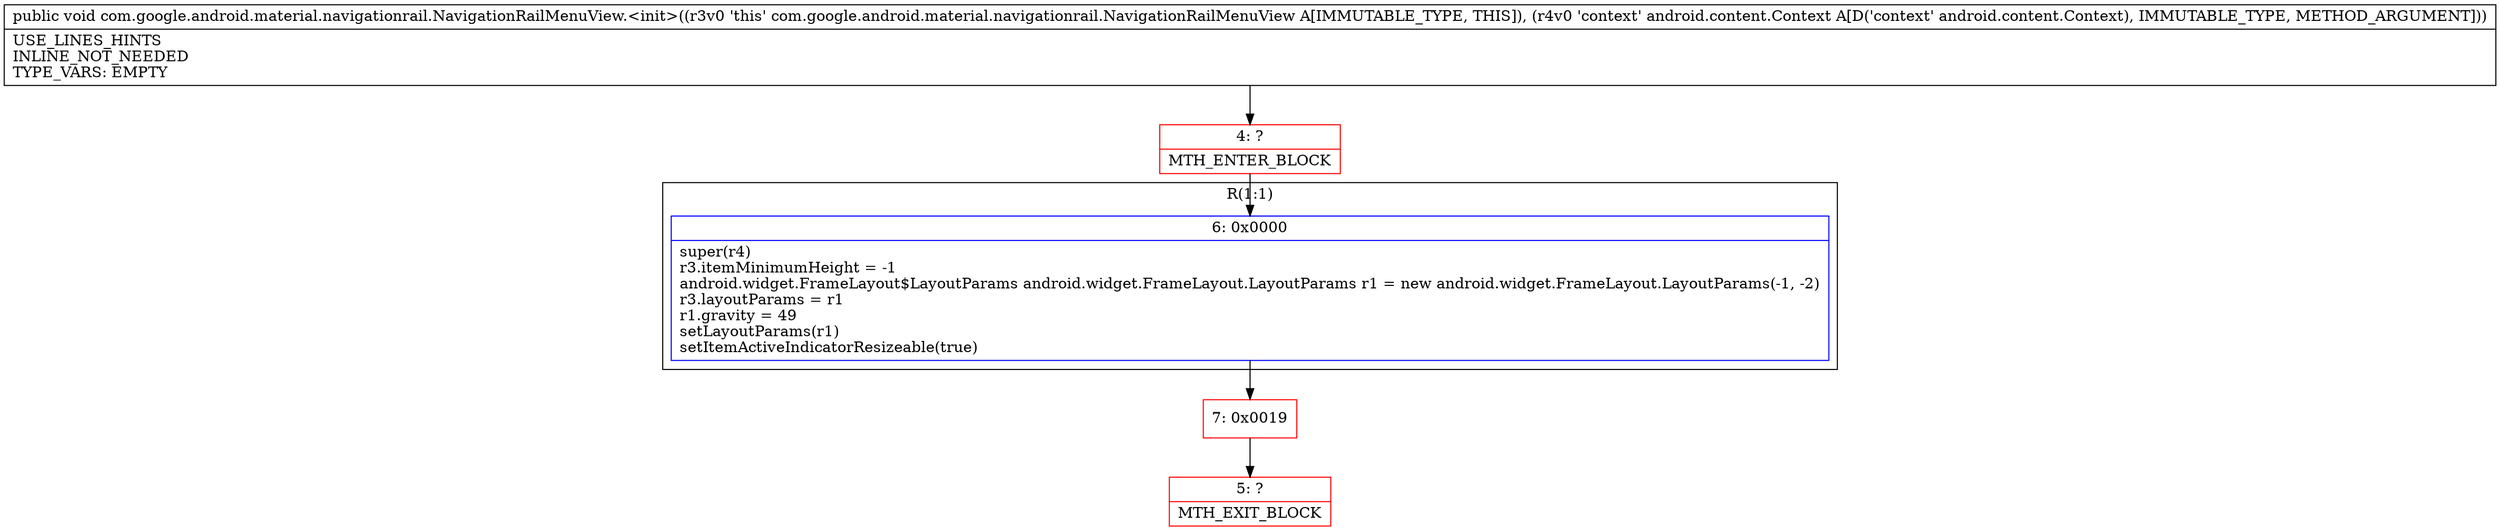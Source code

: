 digraph "CFG forcom.google.android.material.navigationrail.NavigationRailMenuView.\<init\>(Landroid\/content\/Context;)V" {
subgraph cluster_Region_1974022989 {
label = "R(1:1)";
node [shape=record,color=blue];
Node_6 [shape=record,label="{6\:\ 0x0000|super(r4)\lr3.itemMinimumHeight = \-1\landroid.widget.FrameLayout$LayoutParams android.widget.FrameLayout.LayoutParams r1 = new android.widget.FrameLayout.LayoutParams(\-1, \-2)\lr3.layoutParams = r1\lr1.gravity = 49\lsetLayoutParams(r1)\lsetItemActiveIndicatorResizeable(true)\l}"];
}
Node_4 [shape=record,color=red,label="{4\:\ ?|MTH_ENTER_BLOCK\l}"];
Node_7 [shape=record,color=red,label="{7\:\ 0x0019}"];
Node_5 [shape=record,color=red,label="{5\:\ ?|MTH_EXIT_BLOCK\l}"];
MethodNode[shape=record,label="{public void com.google.android.material.navigationrail.NavigationRailMenuView.\<init\>((r3v0 'this' com.google.android.material.navigationrail.NavigationRailMenuView A[IMMUTABLE_TYPE, THIS]), (r4v0 'context' android.content.Context A[D('context' android.content.Context), IMMUTABLE_TYPE, METHOD_ARGUMENT]))  | USE_LINES_HINTS\lINLINE_NOT_NEEDED\lTYPE_VARS: EMPTY\l}"];
MethodNode -> Node_4;Node_6 -> Node_7;
Node_4 -> Node_6;
Node_7 -> Node_5;
}

